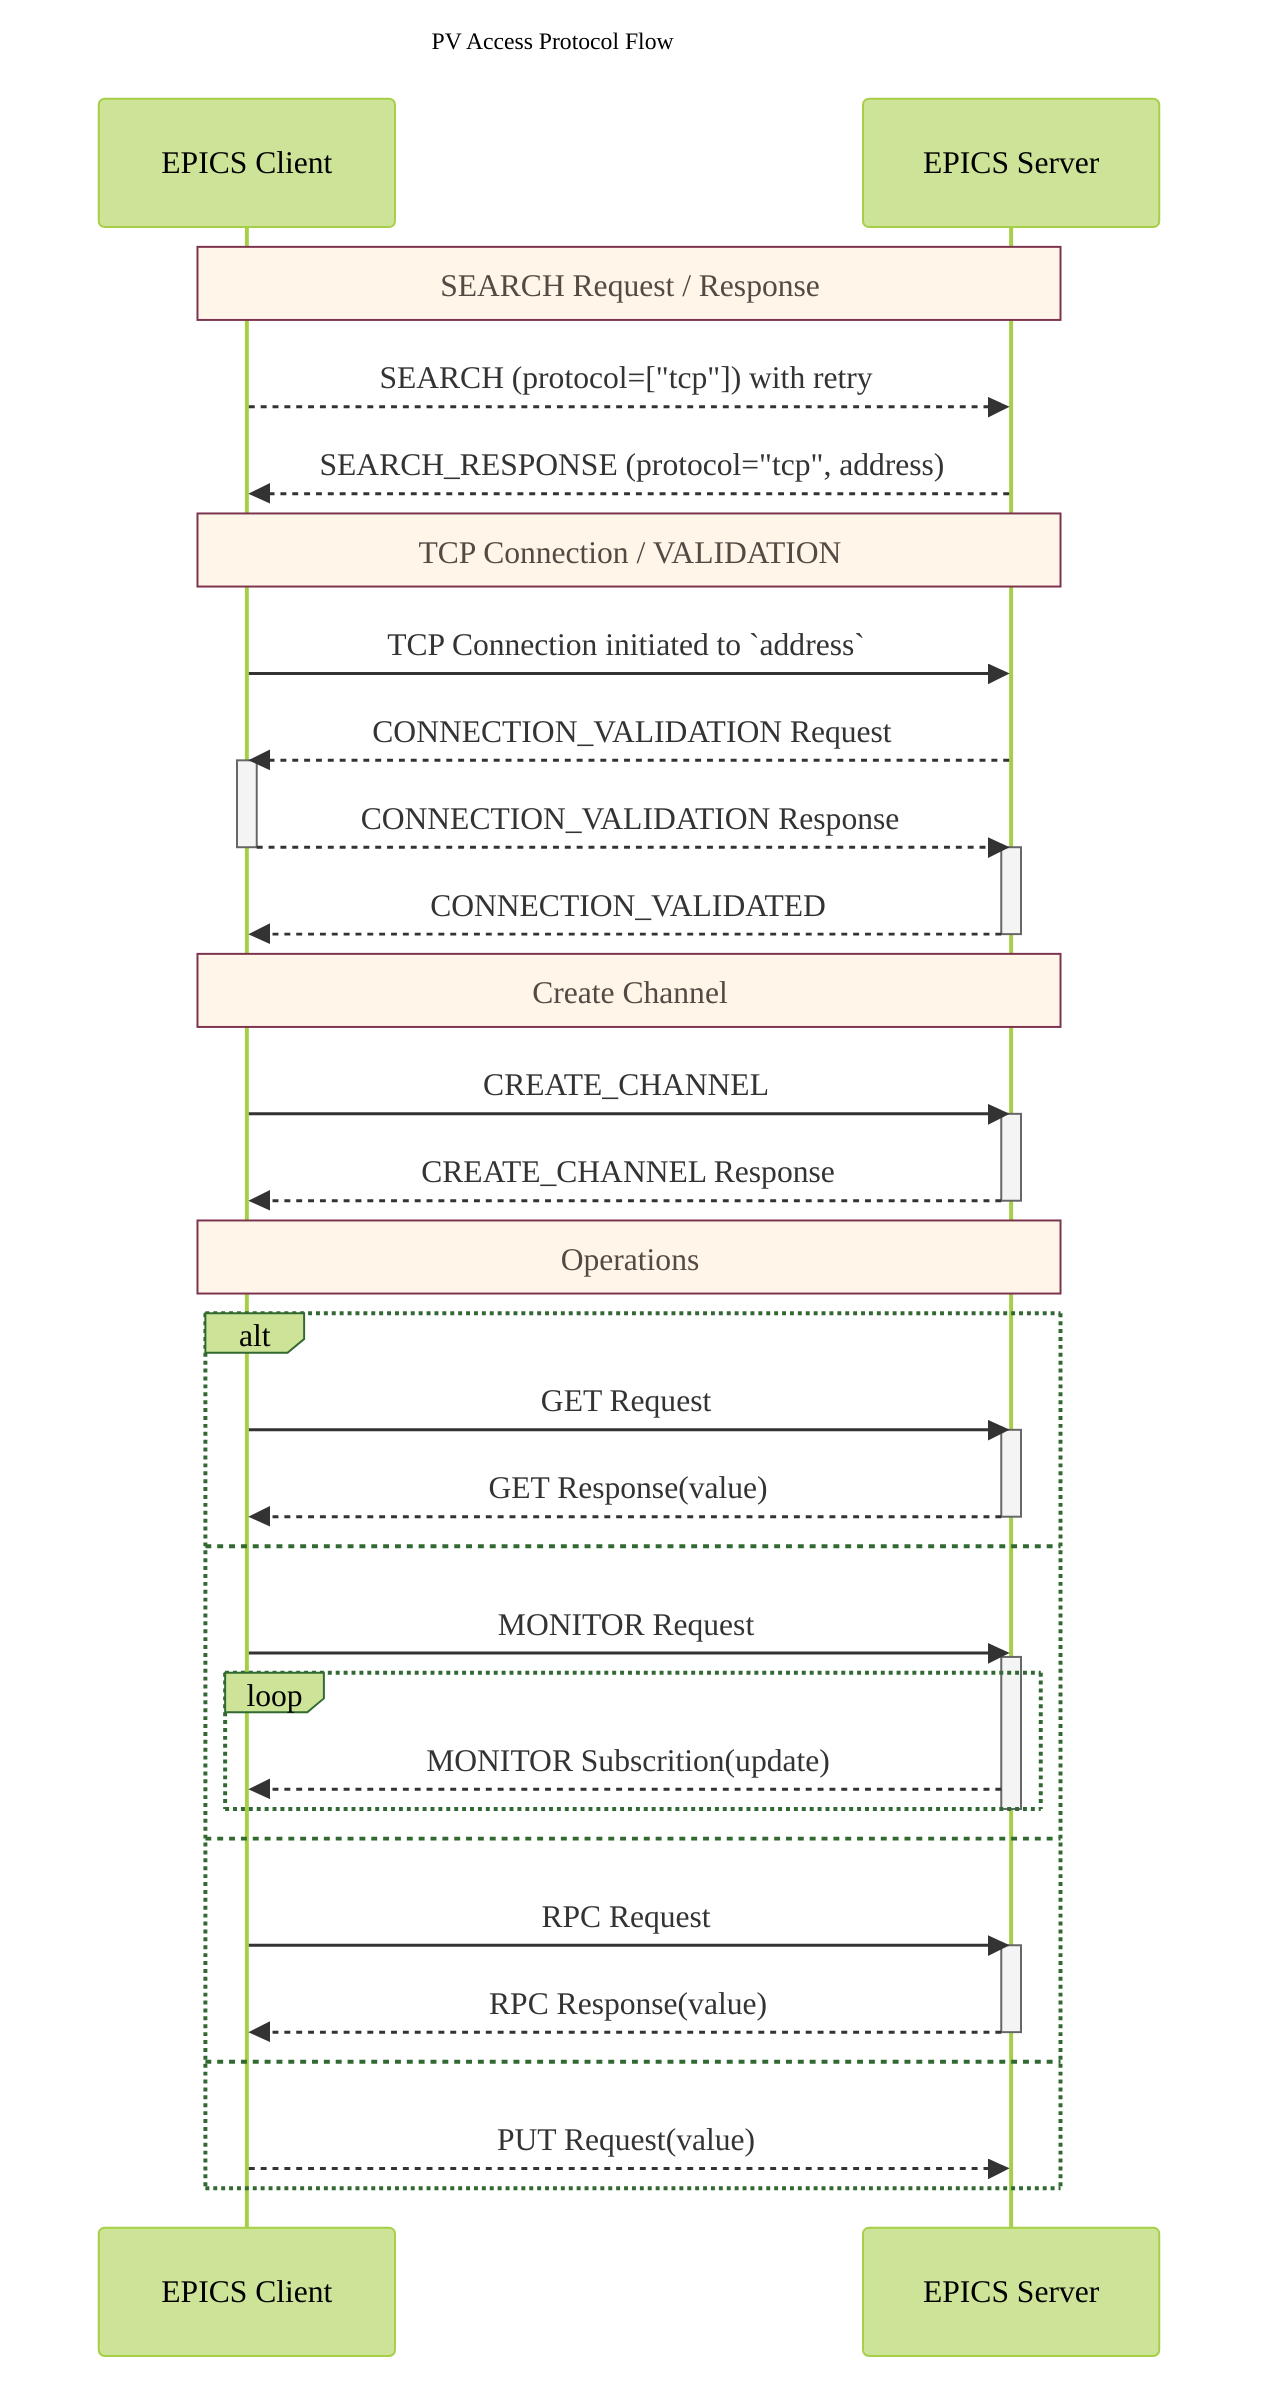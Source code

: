 %%{init: {
    'theme': 'forest',
    'themeVariables': {
        'noteBkgColor': '#fff6e9',
        'noteBorderColor': '#7c334f',
        'noteTextColor': '#544943',
        'fontFamily': 'Georgia Serif',
        'fontSize': '12px',
        'messageFontSize': '12px',
        'noteFontSize': '12px',
        'actorFontSize': '14px',
        'width': 1200,
        'boxMargin': 20,
        'messageMargin': 40
    }
}}%%
sequenceDiagram
    title PV Access Protocol Flow

    participant Agent as EPICS Client
    participant Peer as EPICS Server

    Note over Agent, Peer: SEARCH Request / Response
    Agent-->>Peer: SEARCH (protocol=["tcp"]) with retry
    Peer-->>Agent: SEARCH_RESPONSE (protocol="tcp", address)

    Note over Agent, Peer: TCP Connection / VALIDATION
    Agent->>Peer: TCP Connection initiated to `address`

    Peer-->>Agent: CONNECTION_VALIDATION Request
    activate Agent
    Agent-->>Peer: CONNECTION_VALIDATION Response
    deactivate Agent
    activate Peer
    Peer-->>Agent: CONNECTION_VALIDATED
    deactivate Peer

    Note over Agent, Peer: Create Channel
    Agent->>Peer: CREATE_CHANNEL
    activate Peer
    Peer-->>Agent: CREATE_CHANNEL Response
    deactivate Peer

    %% Operations
    Note over Agent, Peer: Operations
    alt
        Agent->>Peer: GET Request
        activate Peer
        Peer-->>Agent: GET Response(value)
        deactivate Peer
    else
        Agent->>Peer: MONITOR Request
        activate Peer
        loop
            Peer-->>Agent: MONITOR Subscrition(update)
        end
        deactivate Peer
    else
        Agent->>Peer: RPC Request
        activate Peer
        Peer-->>Agent: RPC Response(value)
        deactivate Peer
    else
        Agent-->>Peer: PUT Request(value)
    end